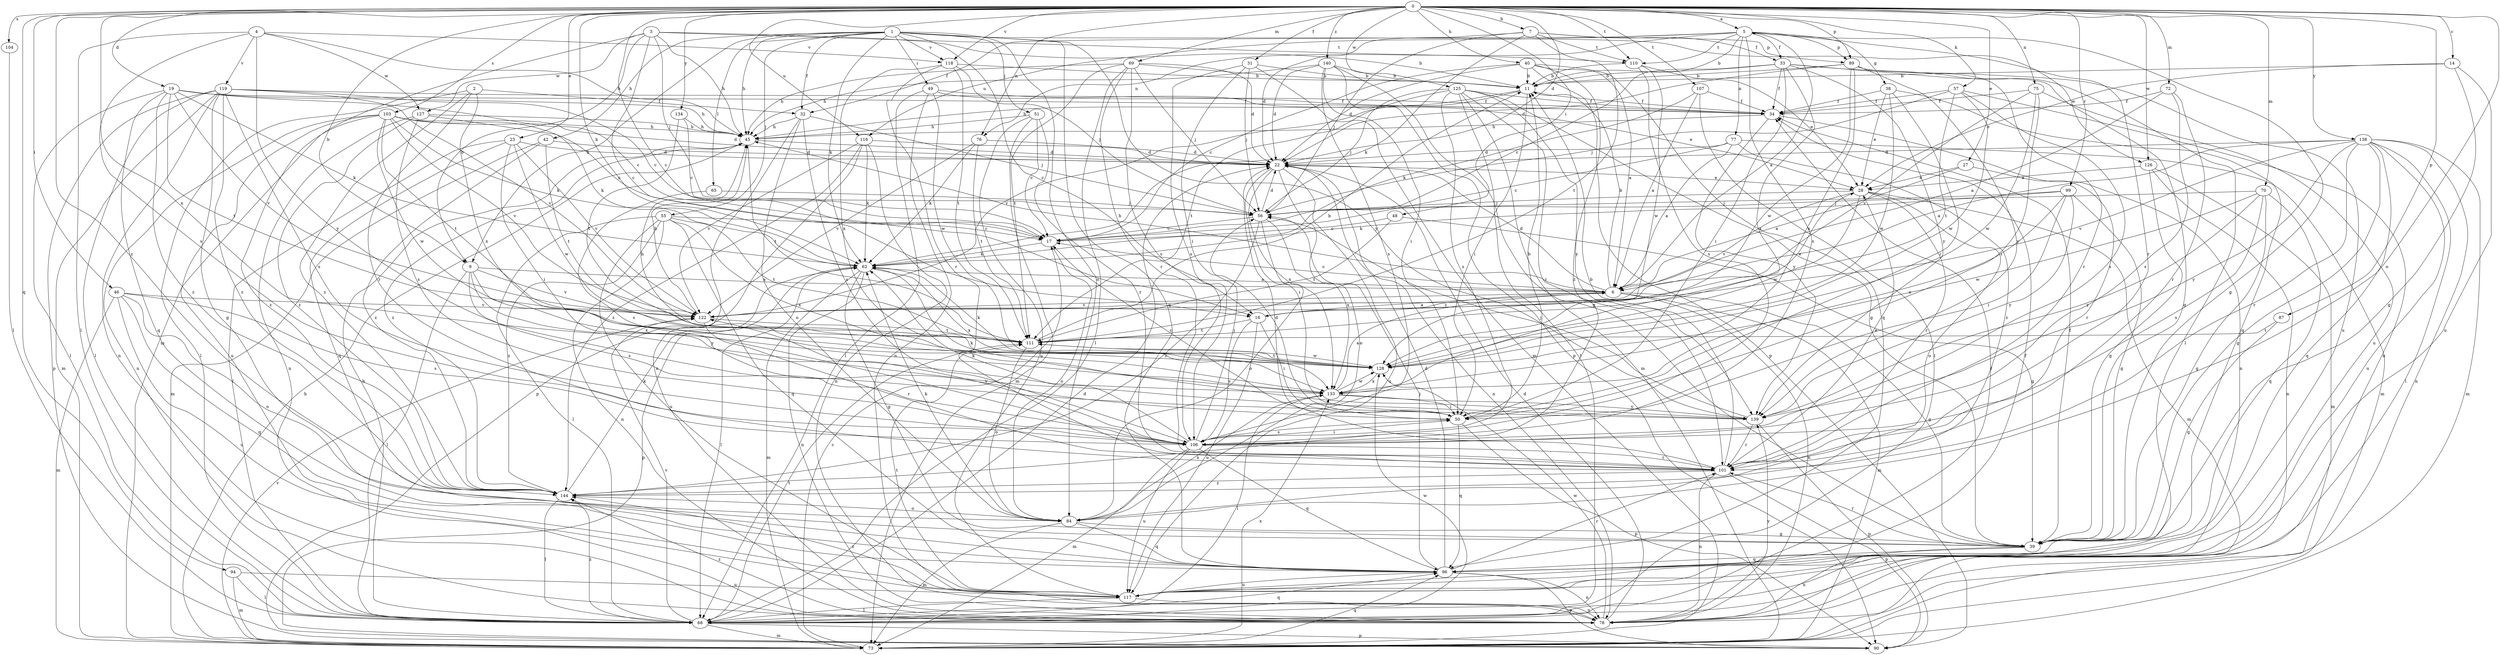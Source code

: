 strict digraph  {
0;
1;
2;
3;
4;
5;
6;
7;
9;
11;
14;
16;
17;
19;
22;
23;
27;
28;
31;
32;
33;
34;
38;
39;
40;
42;
45;
46;
48;
49;
50;
51;
55;
56;
57;
62;
65;
68;
69;
70;
72;
73;
75;
76;
77;
78;
84;
87;
89;
90;
94;
96;
99;
101;
103;
104;
106;
107;
110;
111;
116;
117;
118;
119;
122;
125;
126;
127;
128;
133;
134;
138;
139;
140;
144;
0 -> 5  [label=a];
0 -> 7  [label=b];
0 -> 9  [label=b];
0 -> 14  [label=c];
0 -> 16  [label=c];
0 -> 19  [label=d];
0 -> 22  [label=d];
0 -> 23  [label=e];
0 -> 27  [label=e];
0 -> 31  [label=f];
0 -> 40  [label=h];
0 -> 46  [label=i];
0 -> 48  [label=i];
0 -> 57  [label=k];
0 -> 62  [label=k];
0 -> 69  [label=m];
0 -> 70  [label=m];
0 -> 72  [label=m];
0 -> 75  [label=n];
0 -> 76  [label=n];
0 -> 84  [label=o];
0 -> 87  [label=p];
0 -> 89  [label=p];
0 -> 94  [label=q];
0 -> 99  [label=r];
0 -> 103  [label=s];
0 -> 104  [label=s];
0 -> 107  [label=t];
0 -> 110  [label=t];
0 -> 116  [label=u];
0 -> 118  [label=v];
0 -> 125  [label=w];
0 -> 126  [label=w];
0 -> 133  [label=x];
0 -> 134  [label=y];
0 -> 138  [label=y];
0 -> 140  [label=z];
0 -> 144  [label=z];
1 -> 9  [label=b];
1 -> 16  [label=c];
1 -> 32  [label=f];
1 -> 42  [label=h];
1 -> 45  [label=h];
1 -> 49  [label=i];
1 -> 51  [label=j];
1 -> 55  [label=j];
1 -> 62  [label=k];
1 -> 65  [label=l];
1 -> 84  [label=o];
1 -> 96  [label=q];
1 -> 118  [label=v];
1 -> 126  [label=w];
1 -> 139  [label=y];
2 -> 32  [label=f];
2 -> 68  [label=l];
2 -> 101  [label=r];
2 -> 133  [label=x];
2 -> 144  [label=z];
3 -> 9  [label=b];
3 -> 11  [label=b];
3 -> 16  [label=c];
3 -> 45  [label=h];
3 -> 56  [label=j];
3 -> 73  [label=m];
3 -> 110  [label=t];
3 -> 127  [label=w];
4 -> 45  [label=h];
4 -> 68  [label=l];
4 -> 106  [label=s];
4 -> 118  [label=v];
4 -> 119  [label=v];
4 -> 127  [label=w];
4 -> 139  [label=y];
5 -> 11  [label=b];
5 -> 32  [label=f];
5 -> 33  [label=f];
5 -> 38  [label=g];
5 -> 39  [label=g];
5 -> 76  [label=n];
5 -> 77  [label=n];
5 -> 89  [label=p];
5 -> 101  [label=r];
5 -> 106  [label=s];
5 -> 110  [label=t];
5 -> 116  [label=u];
6 -> 5  [label=a];
6 -> 11  [label=b];
6 -> 16  [label=c];
6 -> 17  [label=c];
6 -> 22  [label=d];
6 -> 39  [label=g];
6 -> 45  [label=h];
6 -> 73  [label=m];
6 -> 78  [label=n];
6 -> 122  [label=v];
7 -> 22  [label=d];
7 -> 33  [label=f];
7 -> 56  [label=j];
7 -> 62  [label=k];
7 -> 89  [label=p];
7 -> 110  [label=t];
7 -> 111  [label=t];
9 -> 6  [label=a];
9 -> 68  [label=l];
9 -> 106  [label=s];
9 -> 122  [label=v];
9 -> 133  [label=x];
9 -> 139  [label=y];
11 -> 34  [label=f];
11 -> 45  [label=h];
11 -> 50  [label=i];
11 -> 122  [label=v];
14 -> 11  [label=b];
14 -> 28  [label=e];
14 -> 39  [label=g];
14 -> 117  [label=u];
16 -> 6  [label=a];
16 -> 28  [label=e];
16 -> 50  [label=i];
16 -> 106  [label=s];
16 -> 111  [label=t];
16 -> 117  [label=u];
17 -> 62  [label=k];
17 -> 84  [label=o];
19 -> 17  [label=c];
19 -> 34  [label=f];
19 -> 45  [label=h];
19 -> 62  [label=k];
19 -> 68  [label=l];
19 -> 96  [label=q];
19 -> 111  [label=t];
19 -> 122  [label=v];
19 -> 144  [label=z];
22 -> 28  [label=e];
22 -> 50  [label=i];
22 -> 78  [label=n];
22 -> 84  [label=o];
22 -> 117  [label=u];
22 -> 133  [label=x];
23 -> 22  [label=d];
23 -> 50  [label=i];
23 -> 68  [label=l];
23 -> 96  [label=q];
23 -> 122  [label=v];
23 -> 128  [label=w];
27 -> 6  [label=a];
27 -> 28  [label=e];
27 -> 101  [label=r];
28 -> 56  [label=j];
28 -> 73  [label=m];
28 -> 84  [label=o];
28 -> 101  [label=r];
28 -> 122  [label=v];
28 -> 128  [label=w];
31 -> 11  [label=b];
31 -> 50  [label=i];
31 -> 56  [label=j];
31 -> 73  [label=m];
31 -> 106  [label=s];
32 -> 45  [label=h];
32 -> 56  [label=j];
32 -> 78  [label=n];
32 -> 84  [label=o];
32 -> 106  [label=s];
33 -> 11  [label=b];
33 -> 17  [label=c];
33 -> 34  [label=f];
33 -> 39  [label=g];
33 -> 50  [label=i];
33 -> 68  [label=l];
33 -> 133  [label=x];
33 -> 139  [label=y];
34 -> 45  [label=h];
34 -> 78  [label=n];
34 -> 139  [label=y];
38 -> 28  [label=e];
38 -> 34  [label=f];
38 -> 50  [label=i];
38 -> 96  [label=q];
38 -> 128  [label=w];
39 -> 34  [label=f];
39 -> 78  [label=n];
39 -> 96  [label=q];
39 -> 101  [label=r];
40 -> 6  [label=a];
40 -> 11  [label=b];
40 -> 17  [label=c];
40 -> 22  [label=d];
40 -> 90  [label=p];
40 -> 96  [label=q];
40 -> 144  [label=z];
42 -> 22  [label=d];
42 -> 73  [label=m];
42 -> 111  [label=t];
42 -> 144  [label=z];
45 -> 22  [label=d];
45 -> 111  [label=t];
45 -> 144  [label=z];
46 -> 73  [label=m];
46 -> 84  [label=o];
46 -> 96  [label=q];
46 -> 106  [label=s];
46 -> 117  [label=u];
46 -> 122  [label=v];
48 -> 17  [label=c];
48 -> 39  [label=g];
48 -> 111  [label=t];
49 -> 28  [label=e];
49 -> 34  [label=f];
49 -> 68  [label=l];
49 -> 78  [label=n];
49 -> 128  [label=w];
50 -> 11  [label=b];
50 -> 17  [label=c];
50 -> 90  [label=p];
50 -> 96  [label=q];
50 -> 106  [label=s];
51 -> 17  [label=c];
51 -> 45  [label=h];
51 -> 73  [label=m];
51 -> 101  [label=r];
51 -> 117  [label=u];
55 -> 17  [label=c];
55 -> 68  [label=l];
55 -> 78  [label=n];
55 -> 96  [label=q];
55 -> 111  [label=t];
55 -> 117  [label=u];
55 -> 133  [label=x];
55 -> 144  [label=z];
56 -> 17  [label=c];
56 -> 22  [label=d];
56 -> 84  [label=o];
56 -> 133  [label=x];
56 -> 144  [label=z];
57 -> 34  [label=f];
57 -> 56  [label=j];
57 -> 78  [label=n];
57 -> 106  [label=s];
57 -> 111  [label=t];
57 -> 128  [label=w];
62 -> 6  [label=a];
62 -> 39  [label=g];
62 -> 68  [label=l];
62 -> 73  [label=m];
62 -> 78  [label=n];
62 -> 90  [label=p];
62 -> 133  [label=x];
65 -> 56  [label=j];
65 -> 106  [label=s];
68 -> 22  [label=d];
68 -> 34  [label=f];
68 -> 45  [label=h];
68 -> 73  [label=m];
68 -> 90  [label=p];
68 -> 96  [label=q];
68 -> 111  [label=t];
68 -> 122  [label=v];
68 -> 128  [label=w];
68 -> 144  [label=z];
69 -> 11  [label=b];
69 -> 22  [label=d];
69 -> 45  [label=h];
69 -> 56  [label=j];
69 -> 68  [label=l];
69 -> 101  [label=r];
69 -> 106  [label=s];
69 -> 111  [label=t];
70 -> 39  [label=g];
70 -> 56  [label=j];
70 -> 96  [label=q];
70 -> 106  [label=s];
70 -> 128  [label=w];
70 -> 139  [label=y];
72 -> 6  [label=a];
72 -> 34  [label=f];
72 -> 101  [label=r];
72 -> 106  [label=s];
73 -> 17  [label=c];
73 -> 45  [label=h];
73 -> 96  [label=q];
73 -> 122  [label=v];
73 -> 133  [label=x];
75 -> 34  [label=f];
75 -> 50  [label=i];
75 -> 117  [label=u];
75 -> 122  [label=v];
75 -> 128  [label=w];
76 -> 22  [label=d];
76 -> 62  [label=k];
76 -> 111  [label=t];
76 -> 122  [label=v];
77 -> 6  [label=a];
77 -> 17  [label=c];
77 -> 22  [label=d];
77 -> 73  [label=m];
77 -> 144  [label=z];
78 -> 22  [label=d];
78 -> 128  [label=w];
78 -> 139  [label=y];
78 -> 144  [label=z];
84 -> 39  [label=g];
84 -> 62  [label=k];
84 -> 73  [label=m];
84 -> 96  [label=q];
84 -> 133  [label=x];
87 -> 39  [label=g];
87 -> 111  [label=t];
89 -> 11  [label=b];
89 -> 22  [label=d];
89 -> 101  [label=r];
89 -> 117  [label=u];
89 -> 128  [label=w];
89 -> 133  [label=x];
89 -> 139  [label=y];
94 -> 68  [label=l];
94 -> 73  [label=m];
94 -> 117  [label=u];
96 -> 22  [label=d];
96 -> 56  [label=j];
96 -> 78  [label=n];
96 -> 90  [label=p];
96 -> 101  [label=r];
96 -> 117  [label=u];
99 -> 39  [label=g];
99 -> 50  [label=i];
99 -> 56  [label=j];
99 -> 62  [label=k];
99 -> 133  [label=x];
99 -> 139  [label=y];
101 -> 11  [label=b];
101 -> 22  [label=d];
101 -> 28  [label=e];
101 -> 78  [label=n];
101 -> 90  [label=p];
101 -> 144  [label=z];
103 -> 17  [label=c];
103 -> 22  [label=d];
103 -> 45  [label=h];
103 -> 62  [label=k];
103 -> 78  [label=n];
103 -> 111  [label=t];
103 -> 117  [label=u];
103 -> 122  [label=v];
103 -> 128  [label=w];
103 -> 144  [label=z];
104 -> 68  [label=l];
106 -> 50  [label=i];
106 -> 56  [label=j];
106 -> 62  [label=k];
106 -> 73  [label=m];
106 -> 96  [label=q];
106 -> 101  [label=r];
106 -> 117  [label=u];
106 -> 122  [label=v];
107 -> 6  [label=a];
107 -> 34  [label=f];
107 -> 62  [label=k];
107 -> 68  [label=l];
110 -> 11  [label=b];
110 -> 28  [label=e];
110 -> 106  [label=s];
110 -> 128  [label=w];
111 -> 11  [label=b];
111 -> 84  [label=o];
111 -> 128  [label=w];
116 -> 22  [label=d];
116 -> 62  [label=k];
116 -> 78  [label=n];
116 -> 90  [label=p];
116 -> 122  [label=v];
116 -> 144  [label=z];
117 -> 34  [label=f];
117 -> 68  [label=l];
117 -> 78  [label=n];
117 -> 111  [label=t];
117 -> 144  [label=z];
118 -> 11  [label=b];
118 -> 56  [label=j];
118 -> 101  [label=r];
118 -> 111  [label=t];
118 -> 133  [label=x];
119 -> 17  [label=c];
119 -> 34  [label=f];
119 -> 39  [label=g];
119 -> 68  [label=l];
119 -> 73  [label=m];
119 -> 78  [label=n];
119 -> 90  [label=p];
119 -> 106  [label=s];
119 -> 122  [label=v];
119 -> 144  [label=z];
122 -> 45  [label=h];
122 -> 101  [label=r];
122 -> 111  [label=t];
125 -> 34  [label=f];
125 -> 39  [label=g];
125 -> 56  [label=j];
125 -> 68  [label=l];
125 -> 73  [label=m];
125 -> 101  [label=r];
125 -> 106  [label=s];
125 -> 111  [label=t];
125 -> 139  [label=y];
126 -> 28  [label=e];
126 -> 39  [label=g];
126 -> 73  [label=m];
126 -> 78  [label=n];
127 -> 45  [label=h];
127 -> 62  [label=k];
127 -> 78  [label=n];
127 -> 106  [label=s];
127 -> 144  [label=z];
128 -> 45  [label=h];
128 -> 62  [label=k];
128 -> 111  [label=t];
128 -> 133  [label=x];
133 -> 6  [label=a];
133 -> 50  [label=i];
133 -> 68  [label=l];
133 -> 128  [label=w];
133 -> 139  [label=y];
134 -> 17  [label=c];
134 -> 45  [label=h];
134 -> 111  [label=t];
138 -> 6  [label=a];
138 -> 22  [label=d];
138 -> 39  [label=g];
138 -> 68  [label=l];
138 -> 73  [label=m];
138 -> 78  [label=n];
138 -> 96  [label=q];
138 -> 101  [label=r];
138 -> 117  [label=u];
138 -> 122  [label=v];
138 -> 139  [label=y];
139 -> 56  [label=j];
139 -> 62  [label=k];
139 -> 90  [label=p];
139 -> 101  [label=r];
140 -> 11  [label=b];
140 -> 22  [label=d];
140 -> 39  [label=g];
140 -> 45  [label=h];
140 -> 50  [label=i];
140 -> 90  [label=p];
140 -> 106  [label=s];
144 -> 62  [label=k];
144 -> 68  [label=l];
144 -> 84  [label=o];
}
